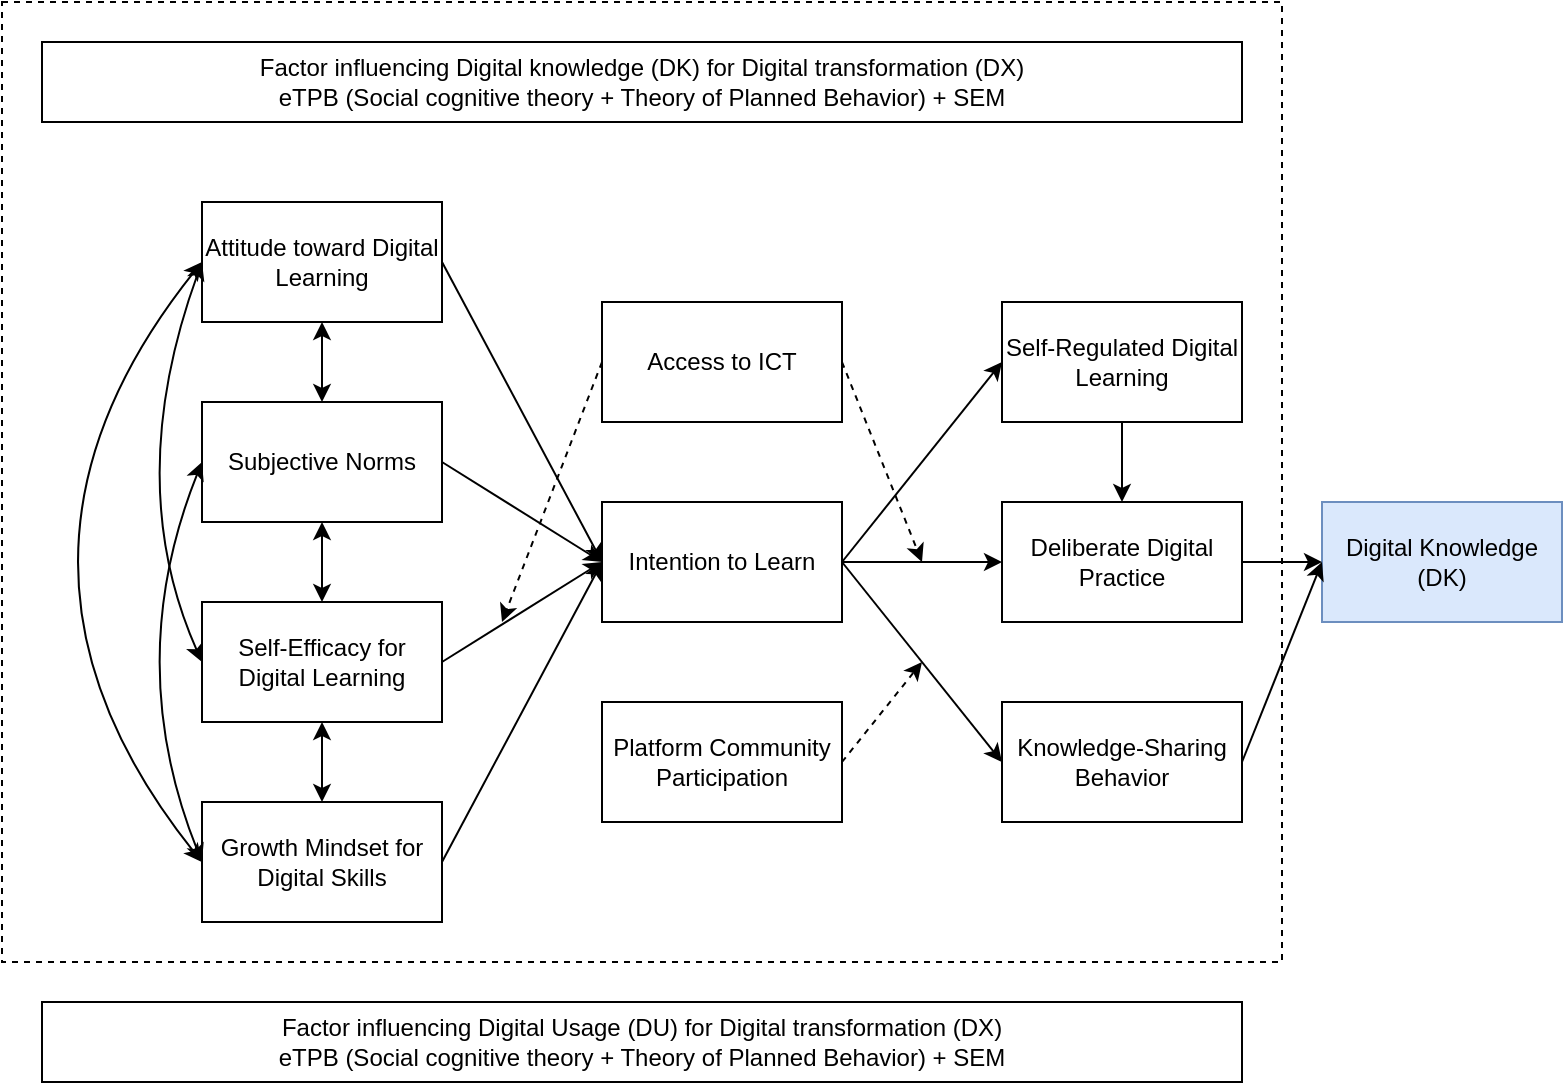 <mxfile version="28.2.5">
  <diagram name="Page-1" id="uipzM7C1Z6QIqVT_M0VU">
    <mxGraphModel dx="983" dy="518" grid="1" gridSize="10" guides="1" tooltips="1" connect="1" arrows="1" fold="1" page="1" pageScale="1" pageWidth="6299" pageHeight="3937" math="0" shadow="0">
      <root>
        <mxCell id="0" />
        <mxCell id="1" parent="0" />
        <mxCell id="VJUpxQQ3Kgo22wYn7tkb-47" value="" style="rounded=0;whiteSpace=wrap;html=1;fillColor=none;dashed=1;" parent="1" vertex="1">
          <mxGeometry x="20" y="20" width="640" height="480" as="geometry" />
        </mxCell>
        <mxCell id="VJUpxQQ3Kgo22wYn7tkb-1" value="Factor influencing Digital knowledge (DK) for Digital transformation (DX)&lt;div&gt;eTPB (Social cognitive theory + Theory of Planned Behavior) + SEM&lt;/div&gt;" style="rounded=0;whiteSpace=wrap;html=1;" parent="1" vertex="1">
          <mxGeometry x="40" y="40" width="600" height="40" as="geometry" />
        </mxCell>
        <mxCell id="VJUpxQQ3Kgo22wYn7tkb-10" style="rounded=0;orthogonalLoop=1;jettySize=auto;html=1;exitX=1;exitY=0.5;exitDx=0;exitDy=0;entryX=0;entryY=0.5;entryDx=0;entryDy=0;" parent="1" source="VJUpxQQ3Kgo22wYn7tkb-2" target="VJUpxQQ3Kgo22wYn7tkb-8" edge="1">
          <mxGeometry relative="1" as="geometry" />
        </mxCell>
        <mxCell id="VJUpxQQ3Kgo22wYn7tkb-2" value="Attitude toward Digital Learning" style="rounded=0;whiteSpace=wrap;html=1;" parent="1" vertex="1">
          <mxGeometry x="120" y="120" width="120" height="60" as="geometry" />
        </mxCell>
        <mxCell id="VJUpxQQ3Kgo22wYn7tkb-11" style="rounded=0;orthogonalLoop=1;jettySize=auto;html=1;exitX=1;exitY=0.5;exitDx=0;exitDy=0;entryX=0;entryY=0.5;entryDx=0;entryDy=0;" parent="1" source="VJUpxQQ3Kgo22wYn7tkb-3" target="VJUpxQQ3Kgo22wYn7tkb-8" edge="1">
          <mxGeometry relative="1" as="geometry" />
        </mxCell>
        <mxCell id="VJUpxQQ3Kgo22wYn7tkb-3" value="Subjective Norms" style="rounded=0;whiteSpace=wrap;html=1;" parent="1" vertex="1">
          <mxGeometry x="120" y="220" width="120" height="60" as="geometry" />
        </mxCell>
        <mxCell id="VJUpxQQ3Kgo22wYn7tkb-12" style="rounded=0;orthogonalLoop=1;jettySize=auto;html=1;exitX=1;exitY=0.5;exitDx=0;exitDy=0;entryX=0;entryY=0.5;entryDx=0;entryDy=0;" parent="1" source="VJUpxQQ3Kgo22wYn7tkb-4" target="VJUpxQQ3Kgo22wYn7tkb-8" edge="1">
          <mxGeometry relative="1" as="geometry">
            <mxPoint x="300" y="270" as="targetPoint" />
          </mxGeometry>
        </mxCell>
        <mxCell id="VJUpxQQ3Kgo22wYn7tkb-4" value="Self-Efficacy for Digital Learning" style="rounded=0;whiteSpace=wrap;html=1;" parent="1" vertex="1">
          <mxGeometry x="120" y="320" width="120" height="60" as="geometry" />
        </mxCell>
        <mxCell id="VJUpxQQ3Kgo22wYn7tkb-13" style="rounded=0;orthogonalLoop=1;jettySize=auto;html=1;exitX=1;exitY=0.5;exitDx=0;exitDy=0;entryX=0;entryY=0.5;entryDx=0;entryDy=0;" parent="1" source="VJUpxQQ3Kgo22wYn7tkb-5" target="VJUpxQQ3Kgo22wYn7tkb-8" edge="1">
          <mxGeometry relative="1" as="geometry" />
        </mxCell>
        <mxCell id="VJUpxQQ3Kgo22wYn7tkb-5" value="Growth Mindset for Digital Skills" style="rounded=0;whiteSpace=wrap;html=1;" parent="1" vertex="1">
          <mxGeometry x="120" y="420" width="120" height="60" as="geometry" />
        </mxCell>
        <mxCell id="VJUpxQQ3Kgo22wYn7tkb-6" value="Digital Knowledge (DK)" style="rounded=0;whiteSpace=wrap;html=1;fillColor=#dae8fc;strokeColor=#6c8ebf;" parent="1" vertex="1">
          <mxGeometry x="680" y="270" width="120" height="60" as="geometry" />
        </mxCell>
        <mxCell id="VJUpxQQ3Kgo22wYn7tkb-44" style="edgeStyle=none;rounded=0;orthogonalLoop=1;jettySize=auto;html=1;exitX=0;exitY=0.5;exitDx=0;exitDy=0;dashed=1;" parent="1" source="VJUpxQQ3Kgo22wYn7tkb-7" edge="1">
          <mxGeometry relative="1" as="geometry">
            <mxPoint x="270" y="330" as="targetPoint" />
          </mxGeometry>
        </mxCell>
        <mxCell id="VJUpxQQ3Kgo22wYn7tkb-45" style="edgeStyle=none;rounded=0;orthogonalLoop=1;jettySize=auto;html=1;exitX=1;exitY=0.5;exitDx=0;exitDy=0;dashed=1;" parent="1" source="VJUpxQQ3Kgo22wYn7tkb-7" edge="1">
          <mxGeometry relative="1" as="geometry">
            <mxPoint x="480" y="300" as="targetPoint" />
          </mxGeometry>
        </mxCell>
        <mxCell id="VJUpxQQ3Kgo22wYn7tkb-7" value="Access to ICT" style="rounded=0;whiteSpace=wrap;html=1;" parent="1" vertex="1">
          <mxGeometry x="320" y="170" width="120" height="60" as="geometry" />
        </mxCell>
        <mxCell id="VJUpxQQ3Kgo22wYn7tkb-19" style="rounded=0;orthogonalLoop=1;jettySize=auto;html=1;exitX=1;exitY=0.5;exitDx=0;exitDy=0;entryX=0;entryY=0.5;entryDx=0;entryDy=0;" parent="1" source="VJUpxQQ3Kgo22wYn7tkb-8" target="VJUpxQQ3Kgo22wYn7tkb-18" edge="1">
          <mxGeometry relative="1" as="geometry" />
        </mxCell>
        <mxCell id="VJUpxQQ3Kgo22wYn7tkb-36" style="rounded=0;orthogonalLoop=1;jettySize=auto;html=1;exitX=1;exitY=0.5;exitDx=0;exitDy=0;entryX=0;entryY=0.5;entryDx=0;entryDy=0;" parent="1" source="VJUpxQQ3Kgo22wYn7tkb-8" target="VJUpxQQ3Kgo22wYn7tkb-20" edge="1">
          <mxGeometry relative="1" as="geometry" />
        </mxCell>
        <mxCell id="VJUpxQQ3Kgo22wYn7tkb-37" style="rounded=0;orthogonalLoop=1;jettySize=auto;html=1;exitX=1;exitY=0.5;exitDx=0;exitDy=0;entryX=0;entryY=0.5;entryDx=0;entryDy=0;" parent="1" source="VJUpxQQ3Kgo22wYn7tkb-8" target="VJUpxQQ3Kgo22wYn7tkb-21" edge="1">
          <mxGeometry relative="1" as="geometry" />
        </mxCell>
        <mxCell id="VJUpxQQ3Kgo22wYn7tkb-8" value="Intention to Learn" style="rounded=0;whiteSpace=wrap;html=1;" parent="1" vertex="1">
          <mxGeometry x="320" y="270" width="120" height="60" as="geometry" />
        </mxCell>
        <mxCell id="VJUpxQQ3Kgo22wYn7tkb-43" style="edgeStyle=none;rounded=0;orthogonalLoop=1;jettySize=auto;html=1;exitX=1;exitY=0.5;exitDx=0;exitDy=0;dashed=1;" parent="1" source="VJUpxQQ3Kgo22wYn7tkb-9" edge="1">
          <mxGeometry relative="1" as="geometry">
            <mxPoint x="480" y="350" as="targetPoint" />
          </mxGeometry>
        </mxCell>
        <mxCell id="VJUpxQQ3Kgo22wYn7tkb-9" value="Platform Community Participation" style="rounded=0;whiteSpace=wrap;html=1;" parent="1" vertex="1">
          <mxGeometry x="320" y="370" width="120" height="60" as="geometry" />
        </mxCell>
        <mxCell id="VJUpxQQ3Kgo22wYn7tkb-46" style="edgeStyle=none;rounded=0;orthogonalLoop=1;jettySize=auto;html=1;exitX=0.5;exitY=1;exitDx=0;exitDy=0;entryX=0.5;entryY=0;entryDx=0;entryDy=0;" parent="1" source="VJUpxQQ3Kgo22wYn7tkb-18" target="VJUpxQQ3Kgo22wYn7tkb-20" edge="1">
          <mxGeometry relative="1" as="geometry" />
        </mxCell>
        <mxCell id="VJUpxQQ3Kgo22wYn7tkb-18" value="Self-Regulated Digital Learning" style="rounded=0;whiteSpace=wrap;html=1;" parent="1" vertex="1">
          <mxGeometry x="520" y="170" width="120" height="60" as="geometry" />
        </mxCell>
        <mxCell id="VJUpxQQ3Kgo22wYn7tkb-41" style="rounded=0;orthogonalLoop=1;jettySize=auto;html=1;exitX=1;exitY=0.5;exitDx=0;exitDy=0;entryX=0;entryY=0.5;entryDx=0;entryDy=0;" parent="1" source="VJUpxQQ3Kgo22wYn7tkb-20" target="VJUpxQQ3Kgo22wYn7tkb-6" edge="1">
          <mxGeometry relative="1" as="geometry" />
        </mxCell>
        <mxCell id="VJUpxQQ3Kgo22wYn7tkb-20" value="Deliberate Digital Practice" style="rounded=0;whiteSpace=wrap;html=1;" parent="1" vertex="1">
          <mxGeometry x="520" y="270" width="120" height="60" as="geometry" />
        </mxCell>
        <mxCell id="VJUpxQQ3Kgo22wYn7tkb-40" style="rounded=0;orthogonalLoop=1;jettySize=auto;html=1;exitX=1;exitY=0.5;exitDx=0;exitDy=0;entryX=0;entryY=0.5;entryDx=0;entryDy=0;" parent="1" source="VJUpxQQ3Kgo22wYn7tkb-21" target="VJUpxQQ3Kgo22wYn7tkb-6" edge="1">
          <mxGeometry relative="1" as="geometry" />
        </mxCell>
        <mxCell id="VJUpxQQ3Kgo22wYn7tkb-21" value="Knowledge-Sharing Behavior" style="rounded=0;whiteSpace=wrap;html=1;" parent="1" vertex="1">
          <mxGeometry x="520" y="370" width="120" height="60" as="geometry" />
        </mxCell>
        <mxCell id="VJUpxQQ3Kgo22wYn7tkb-27" value="" style="endArrow=classic;startArrow=classic;html=1;rounded=0;curved=1;entryX=0.5;entryY=1;entryDx=0;entryDy=0;exitX=0.5;exitY=0;exitDx=0;exitDy=0;" parent="1" source="VJUpxQQ3Kgo22wYn7tkb-3" target="VJUpxQQ3Kgo22wYn7tkb-2" edge="1">
          <mxGeometry width="50" height="50" relative="1" as="geometry">
            <mxPoint x="370" y="290" as="sourcePoint" />
            <mxPoint x="420" y="240" as="targetPoint" />
          </mxGeometry>
        </mxCell>
        <mxCell id="VJUpxQQ3Kgo22wYn7tkb-29" value="" style="endArrow=classic;startArrow=classic;html=1;rounded=0;curved=1;entryX=0.5;entryY=1;entryDx=0;entryDy=0;exitX=0.5;exitY=0;exitDx=0;exitDy=0;" parent="1" source="VJUpxQQ3Kgo22wYn7tkb-4" target="VJUpxQQ3Kgo22wYn7tkb-3" edge="1">
          <mxGeometry width="50" height="50" relative="1" as="geometry">
            <mxPoint x="370" y="350" as="sourcePoint" />
            <mxPoint x="420" y="300" as="targetPoint" />
          </mxGeometry>
        </mxCell>
        <mxCell id="VJUpxQQ3Kgo22wYn7tkb-32" value="" style="endArrow=classic;startArrow=classic;html=1;rounded=0;curved=1;entryX=0;entryY=0.5;entryDx=0;entryDy=0;exitX=0;exitY=0.5;exitDx=0;exitDy=0;" parent="1" source="VJUpxQQ3Kgo22wYn7tkb-4" target="VJUpxQQ3Kgo22wYn7tkb-2" edge="1">
          <mxGeometry width="50" height="50" relative="1" as="geometry">
            <mxPoint x="370" y="350" as="sourcePoint" />
            <mxPoint x="420" y="300" as="targetPoint" />
            <Array as="points">
              <mxPoint x="80" y="260" />
            </Array>
          </mxGeometry>
        </mxCell>
        <mxCell id="VJUpxQQ3Kgo22wYn7tkb-34" value="" style="endArrow=classic;startArrow=classic;html=1;rounded=0;curved=1;entryX=0;entryY=0.5;entryDx=0;entryDy=0;exitX=0;exitY=0.5;exitDx=0;exitDy=0;" parent="1" source="VJUpxQQ3Kgo22wYn7tkb-5" target="VJUpxQQ3Kgo22wYn7tkb-2" edge="1">
          <mxGeometry width="50" height="50" relative="1" as="geometry">
            <mxPoint x="370" y="350" as="sourcePoint" />
            <mxPoint x="420" y="300" as="targetPoint" />
            <Array as="points">
              <mxPoint y="300" />
            </Array>
          </mxGeometry>
        </mxCell>
        <mxCell id="VJUpxQQ3Kgo22wYn7tkb-35" value="" style="endArrow=classic;startArrow=classic;html=1;rounded=0;curved=1;entryX=0;entryY=0.5;entryDx=0;entryDy=0;exitX=0;exitY=0.5;exitDx=0;exitDy=0;" parent="1" source="VJUpxQQ3Kgo22wYn7tkb-5" target="VJUpxQQ3Kgo22wYn7tkb-3" edge="1">
          <mxGeometry width="50" height="50" relative="1" as="geometry">
            <mxPoint x="370" y="350" as="sourcePoint" />
            <mxPoint x="420" y="300" as="targetPoint" />
            <Array as="points">
              <mxPoint x="80" y="350" />
            </Array>
          </mxGeometry>
        </mxCell>
        <mxCell id="VJUpxQQ3Kgo22wYn7tkb-48" value="Factor influencing Digital Usage (DU) for Digital transformation (DX)&lt;div&gt;eTPB (Social cognitive theory + Theory of Planned Behavior) + SEM&lt;/div&gt;" style="rounded=0;whiteSpace=wrap;html=1;" parent="1" vertex="1">
          <mxGeometry x="40" y="520" width="600" height="40" as="geometry" />
        </mxCell>
        <mxCell id="VJUpxQQ3Kgo22wYn7tkb-51" value="" style="endArrow=classic;startArrow=classic;html=1;rounded=0;entryX=0.5;entryY=1;entryDx=0;entryDy=0;exitX=0.5;exitY=0;exitDx=0;exitDy=0;" parent="1" source="VJUpxQQ3Kgo22wYn7tkb-5" target="VJUpxQQ3Kgo22wYn7tkb-4" edge="1">
          <mxGeometry width="50" height="50" relative="1" as="geometry">
            <mxPoint x="150" y="440" as="sourcePoint" />
            <mxPoint x="200" y="390" as="targetPoint" />
          </mxGeometry>
        </mxCell>
      </root>
    </mxGraphModel>
  </diagram>
</mxfile>
